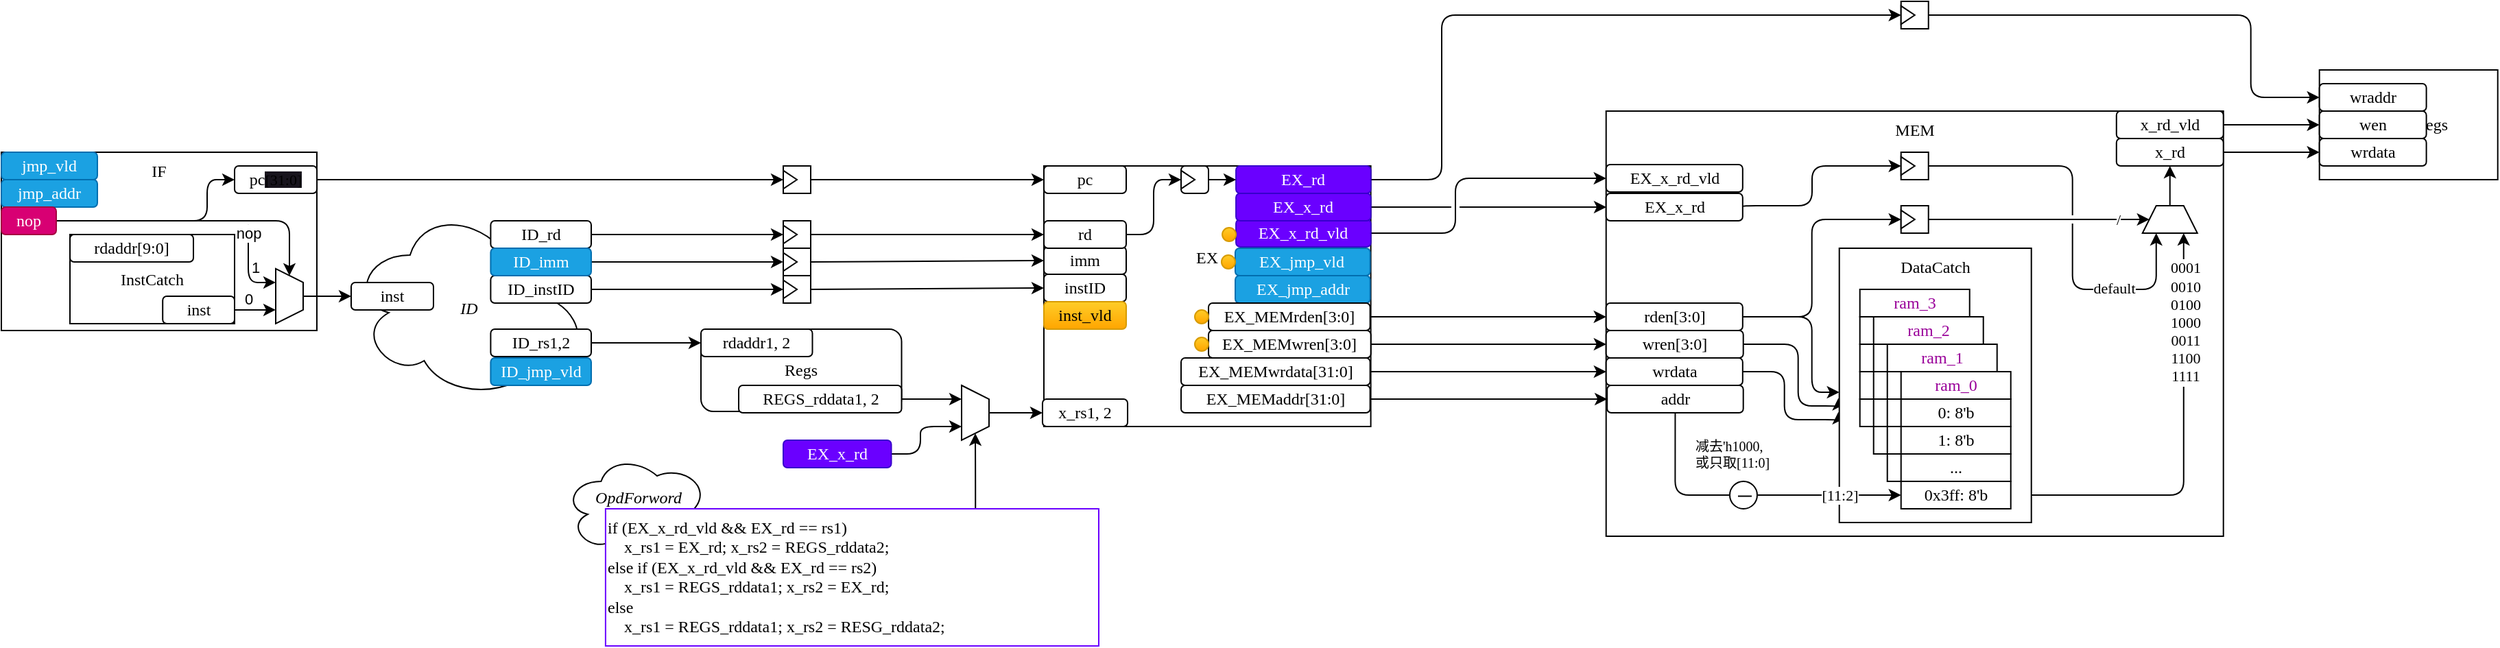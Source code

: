 <mxfile>
    <diagram id="YQ9wzQnn78EDyqOodPP7" name="第 1 页">
        <mxGraphModel dx="888" dy="778" grid="1" gridSize="10" guides="1" tooltips="1" connect="1" arrows="1" fold="1" page="1" pageScale="1" pageWidth="1920" pageHeight="1200" math="0" shadow="0">
            <root>
                <mxCell id="0"/>
                <mxCell id="1" parent="0"/>
                <mxCell id="375" value="&lt;span style=&quot;font-size: 12px;&quot;&gt;&lt;i&gt;ID&lt;/i&gt;&lt;br&gt;&lt;/span&gt;" style="ellipse;shape=cloud;whiteSpace=wrap;html=1;hachureGap=4;fontFamily=Fira Code;fontSize=20;verticalAlign=middle;" parent="1" vertex="1">
                    <mxGeometry x="335" y="230" width="171.7" height="140" as="geometry"/>
                </mxCell>
                <mxCell id="214" value="MEM" style="rounded=0;whiteSpace=wrap;html=1;strokeColor=default;fontFamily=Fira Code;fontSize=12;fontColor=default;fillColor=default;verticalAlign=top;" parent="1" vertex="1">
                    <mxGeometry x="1249.86" y="160" width="450" height="310" as="geometry"/>
                </mxCell>
                <mxCell id="39" value="EX&lt;br&gt;&lt;br&gt;&lt;br&gt;&lt;br&gt;&lt;br&gt;" style="rounded=0;whiteSpace=wrap;html=1;strokeColor=default;fontFamily=Fira Code;fontSize=12;fontColor=default;fillColor=default;" parent="1" vertex="1">
                    <mxGeometry x="840" y="200" width="238.3" height="190" as="geometry"/>
                </mxCell>
                <mxCell id="37" style="edgeStyle=orthogonalEdgeStyle;html=1;exitX=1;exitY=0.5;exitDx=0;exitDy=0;fontFamily=Fira Code;entryX=0;entryY=0.5;entryDx=0;entryDy=0;" parent="1" source="21" target="30" edge="1">
                    <mxGeometry relative="1" as="geometry">
                        <Array as="points"/>
                        <mxPoint x="700" y="320" as="targetPoint"/>
                    </mxGeometry>
                </mxCell>
                <mxCell id="60" style="edgeStyle=orthogonalEdgeStyle;html=1;exitX=1;exitY=0.5;exitDx=0;exitDy=0;fontFamily=Fira Code;entryX=0;entryY=0.5;entryDx=0;entryDy=0;" parent="1" source="100" target="48" edge="1">
                    <mxGeometry relative="1" as="geometry">
                        <mxPoint x="598.3" y="195" as="sourcePoint"/>
                        <Array as="points"/>
                        <mxPoint x="750" y="210" as="targetPoint"/>
                    </mxGeometry>
                </mxCell>
                <mxCell id="99" value="" style="group;fontFamily=Fira Code;" parent="1" vertex="1" connectable="0">
                    <mxGeometry x="650" y="200" width="20" height="20" as="geometry"/>
                </mxCell>
                <mxCell id="100" value="" style="rounded=0;whiteSpace=wrap;html=1;fontFamily=Fira Code;" parent="99" vertex="1">
                    <mxGeometry width="20" height="20" as="geometry"/>
                </mxCell>
                <mxCell id="101" value="" style="triangle;whiteSpace=wrap;html=1;fontFamily=Fira Code;" parent="99" vertex="1">
                    <mxGeometry y="3.333" width="10" height="13.333" as="geometry"/>
                </mxCell>
                <mxCell id="45" value="x_rs1, 2" style="rounded=1;whiteSpace=wrap;html=1;strokeColor=default;fontFamily=Fira Code;fontSize=12;fontColor=default;fillColor=default;glass=0;shadow=0;" parent="1" vertex="1">
                    <mxGeometry x="838.98" y="370" width="62.04" height="20" as="geometry"/>
                </mxCell>
                <mxCell id="46" value="EX_jmp_addr" style="rounded=1;whiteSpace=wrap;html=1;strokeColor=#006EAF;fontFamily=Fira Code;fontSize=12;fontColor=#ffffff;fillColor=#1ba1e2;glass=0;shadow=0;" parent="1" vertex="1">
                    <mxGeometry x="979.52" y="280" width="98.3" height="20" as="geometry"/>
                </mxCell>
                <mxCell id="291" style="edgeStyle=orthogonalEdgeStyle;html=1;exitX=1;exitY=0.5;exitDx=0;exitDy=0;entryX=0;entryY=0.5;entryDx=0;entryDy=0;fontFamily=Fira Code;" parent="1" source="47" target="290" edge="1">
                    <mxGeometry relative="1" as="geometry">
                        <Array as="points">
                            <mxPoint x="1140" y="249"/>
                            <mxPoint x="1140" y="209"/>
                        </Array>
                    </mxGeometry>
                </mxCell>
                <mxCell id="47" value="EX_x_rd_vld" style="rounded=1;whiteSpace=wrap;html=1;strokeColor=#3700CC;fontFamily=Fira Code;fontSize=12;fontColor=#ffffff;fillColor=#6a00ff;glass=0;shadow=0;" parent="1" vertex="1">
                    <mxGeometry x="980.04" y="239" width="98.3" height="20" as="geometry"/>
                </mxCell>
                <mxCell id="48" value="pc" style="rounded=1;whiteSpace=wrap;html=1;strokeColor=default;fontFamily=Fira Code;fontSize=12;fontColor=default;fillColor=default;glass=0;shadow=0;" parent="1" vertex="1">
                    <mxGeometry x="840" y="200" width="60" height="20" as="geometry"/>
                </mxCell>
                <mxCell id="49" value="instID" style="rounded=1;whiteSpace=wrap;html=1;strokeColor=default;fontFamily=Fira Code;fontSize=12;fontColor=default;fillColor=default;glass=0;shadow=0;" parent="1" vertex="1">
                    <mxGeometry x="840" y="279" width="60" height="20" as="geometry"/>
                </mxCell>
                <mxCell id="50" value="imm" style="rounded=1;whiteSpace=wrap;html=1;strokeColor=default;fontFamily=Fira Code;fontSize=12;fontColor=default;fillColor=default;glass=0;shadow=0;" parent="1" vertex="1">
                    <mxGeometry x="840" y="259" width="60" height="20" as="geometry"/>
                </mxCell>
                <mxCell id="52" value="EX_jmp_vld" style="rounded=1;whiteSpace=wrap;html=1;strokeColor=#006EAF;fontFamily=Fira Code;fontSize=12;fontColor=#ffffff;fillColor=#1ba1e2;glass=0;shadow=0;" parent="1" vertex="1">
                    <mxGeometry x="979.48" y="260" width="98.34" height="20" as="geometry"/>
                </mxCell>
                <mxCell id="169" style="edgeStyle=orthogonalEdgeStyle;jumpStyle=gap;html=1;entryX=0;entryY=0.5;entryDx=0;entryDy=0;fontFamily=Fira Code;exitX=1;exitY=0.5;exitDx=0;exitDy=0;" parent="1" source="381" target="184" edge="1">
                    <mxGeometry relative="1" as="geometry">
                        <mxPoint x="1220.3" y="120.2" as="targetPoint"/>
                        <Array as="points">
                            <mxPoint x="1130" y="210"/>
                            <mxPoint x="1130" y="90"/>
                        </Array>
                        <mxPoint x="1100" y="200" as="sourcePoint"/>
                    </mxGeometry>
                </mxCell>
                <mxCell id="236" style="edgeStyle=orthogonalEdgeStyle;html=1;exitX=1;exitY=0.5;exitDx=0;exitDy=0;entryX=0;entryY=0.5;entryDx=0;entryDy=0;fontSize=10;fontFamily=Fira Code;" parent="1" source="170" target="218" edge="1">
                    <mxGeometry relative="1" as="geometry">
                        <Array as="points"/>
                        <mxPoint x="1129.86" y="370" as="targetPoint"/>
                    </mxGeometry>
                </mxCell>
                <mxCell id="170" value="EX_MEMaddr[31:0]" style="rounded=1;whiteSpace=wrap;html=1;strokeColor=default;fontFamily=Fira Code;fontSize=12;fontColor=default;fillColor=default;glass=0;shadow=0;" parent="1" vertex="1">
                    <mxGeometry x="940" y="360" width="137.82" height="20" as="geometry"/>
                </mxCell>
                <mxCell id="185" style="edgeStyle=orthogonalEdgeStyle;jumpStyle=gap;html=1;exitX=1;exitY=0.5;exitDx=0;exitDy=0;fontFamily=Fira Code;entryX=0;entryY=0.5;entryDx=0;entryDy=0;" parent="1" source="181" target="200" edge="1">
                    <mxGeometry relative="1" as="geometry">
                        <mxPoint x="1240" y="230" as="targetPoint"/>
                        <Array as="points">
                            <mxPoint x="1250" y="230"/>
                            <mxPoint x="1250" y="230"/>
                        </Array>
                    </mxGeometry>
                </mxCell>
                <mxCell id="181" value="EX_x_rd" style="rounded=1;whiteSpace=wrap;html=1;strokeColor=#3700CC;fontFamily=Fira Code;fontSize=12;fontColor=#ffffff;fillColor=#6a00ff;glass=0;shadow=0;" parent="1" vertex="1">
                    <mxGeometry x="980.04" y="220" width="98.3" height="20" as="geometry"/>
                </mxCell>
                <mxCell id="182" value="" style="group;fontFamily=Fira Code;" parent="1" vertex="1" connectable="0">
                    <mxGeometry x="1464.86" y="80" width="20" height="20" as="geometry"/>
                </mxCell>
                <mxCell id="183" value="" style="rounded=0;whiteSpace=wrap;html=1;fontFamily=Fira Code;" parent="182" vertex="1">
                    <mxGeometry width="20" height="20" as="geometry"/>
                </mxCell>
                <mxCell id="184" value="" style="triangle;whiteSpace=wrap;html=1;fontFamily=Fira Code;" parent="182" vertex="1">
                    <mxGeometry y="3.333" width="10" height="13.333" as="geometry"/>
                </mxCell>
                <mxCell id="313" style="edgeStyle=orthogonalEdgeStyle;jumpStyle=gap;html=1;exitX=1;exitY=0.5;exitDx=0;exitDy=0;entryX=0;entryY=0.5;entryDx=0;entryDy=0;fontFamily=Fira Code;" parent="1" source="200" target="312" edge="1">
                    <mxGeometry relative="1" as="geometry">
                        <Array as="points">
                            <mxPoint x="1400" y="229"/>
                            <mxPoint x="1400" y="200"/>
                        </Array>
                    </mxGeometry>
                </mxCell>
                <mxCell id="200" value="EX_x_rd" style="rounded=1;whiteSpace=wrap;html=1;strokeColor=default;fontFamily=Fira Code;fontSize=12;fontColor=default;fillColor=default;glass=0;shadow=0;" parent="1" vertex="1">
                    <mxGeometry x="1249.86" y="220" width="99.56" height="20" as="geometry"/>
                </mxCell>
                <mxCell id="203" style="edgeStyle=orthogonalEdgeStyle;html=1;exitX=1;exitY=0.5;exitDx=0;exitDy=0;entryX=0;entryY=0.5;entryDx=0;entryDy=0;fontFamily=Fira Code;" parent="1" source="201" target="202" edge="1">
                    <mxGeometry relative="1" as="geometry">
                        <Array as="points">
                            <mxPoint x="1249.86" y="350"/>
                        </Array>
                    </mxGeometry>
                </mxCell>
                <mxCell id="201" value="EX_MEMwrdata[31:0]" style="rounded=1;whiteSpace=wrap;html=1;strokeColor=default;fontFamily=Fira Code;fontSize=12;fontColor=default;fillColor=default;glass=0;shadow=0;" parent="1" vertex="1">
                    <mxGeometry x="940" y="340" width="137.82" height="20" as="geometry"/>
                </mxCell>
                <mxCell id="364" style="edgeStyle=orthogonalEdgeStyle;html=1;exitX=1;exitY=0.5;exitDx=0;exitDy=0;entryX=-0.005;entryY=0.597;entryDx=0;entryDy=0;entryPerimeter=0;" parent="1" source="202" target="337" edge="1">
                    <mxGeometry relative="1" as="geometry">
                        <Array as="points">
                            <mxPoint x="1379.86" y="350"/>
                            <mxPoint x="1379.86" y="385"/>
                        </Array>
                    </mxGeometry>
                </mxCell>
                <mxCell id="202" value="wrdata" style="rounded=1;whiteSpace=wrap;html=1;strokeColor=default;fontFamily=Fira Code;fontSize=12;fontColor=default;fillColor=default;glass=0;shadow=0;" parent="1" vertex="1">
                    <mxGeometry x="1249.86" y="340" width="99.56" height="20" as="geometry"/>
                </mxCell>
                <mxCell id="218" value="addr" style="rounded=1;whiteSpace=wrap;html=1;strokeColor=default;fontFamily=Fira Code;fontSize=12;fontColor=default;fillColor=default;glass=0;shadow=0;" parent="1" vertex="1">
                    <mxGeometry x="1250.6" y="360" width="99.26" height="20" as="geometry"/>
                </mxCell>
                <mxCell id="237" value="减去'h1000,&lt;br&gt;或只取[11:0]&lt;br&gt;" style="text;strokeColor=none;fillColor=none;align=left;verticalAlign=middle;spacingLeft=4;spacingRight=4;overflow=hidden;points=[[0,0.5],[1,0.5]];portConstraint=eastwest;rotatable=0;whiteSpace=wrap;html=1;sketch=0;fontSize=10;fontFamily=Fira Code;" parent="1" vertex="1">
                    <mxGeometry x="1309" y="395" width="84" height="30" as="geometry"/>
                </mxCell>
                <mxCell id="363" style="edgeStyle=orthogonalEdgeStyle;html=1;exitX=1;exitY=0.5;exitDx=0;exitDy=0;entryX=-0.005;entryY=0.546;entryDx=0;entryDy=0;entryPerimeter=0;" parent="1" source="288" target="337" edge="1">
                    <mxGeometry relative="1" as="geometry">
                        <Array as="points">
                            <mxPoint x="1389.86" y="330"/>
                            <mxPoint x="1389.86" y="375"/>
                            <mxPoint x="1418.86" y="375"/>
                        </Array>
                    </mxGeometry>
                </mxCell>
                <mxCell id="288" value="wren[3:0]" style="rounded=1;whiteSpace=wrap;html=1;strokeColor=default;fontFamily=Fira Code;fontSize=12;fontColor=default;fillColor=default;glass=0;shadow=0;" parent="1" vertex="1">
                    <mxGeometry x="1249.86" y="320" width="100" height="20" as="geometry"/>
                </mxCell>
                <mxCell id="319" style="edgeStyle=orthogonalEdgeStyle;jumpStyle=gap;html=1;exitX=1;exitY=0.5;exitDx=0;exitDy=0;entryX=0;entryY=0.5;entryDx=0;entryDy=0;fontFamily=Fira Code;" parent="1" source="289" target="305" edge="1">
                    <mxGeometry relative="1" as="geometry">
                        <Array as="points">
                            <mxPoint x="1399.86" y="310"/>
                            <mxPoint x="1399.86" y="239"/>
                        </Array>
                    </mxGeometry>
                </mxCell>
                <mxCell id="361" style="edgeStyle=orthogonalEdgeStyle;html=1;exitX=1;exitY=0.5;exitDx=0;exitDy=0;" parent="1" source="289" target="337" edge="1">
                    <mxGeometry relative="1" as="geometry">
                        <Array as="points">
                            <mxPoint x="1399.86" y="310"/>
                            <mxPoint x="1399.86" y="365"/>
                        </Array>
                    </mxGeometry>
                </mxCell>
                <mxCell id="289" value="rden[3:0]" style="rounded=1;whiteSpace=wrap;html=1;strokeColor=default;fontFamily=Fira Code;fontSize=12;fontColor=default;fillColor=default;glass=0;shadow=0;" parent="1" vertex="1">
                    <mxGeometry x="1249.86" y="300" width="99.56" height="20" as="geometry"/>
                </mxCell>
                <mxCell id="290" value="EX_x_rd_vld" style="rounded=1;whiteSpace=wrap;html=1;strokeColor=default;fontFamily=Fira Code;fontSize=12;fontColor=default;fillColor=default;glass=0;shadow=0;" parent="1" vertex="1">
                    <mxGeometry x="1249.86" y="199" width="99.56" height="20" as="geometry"/>
                </mxCell>
                <mxCell id="298" style="edgeStyle=orthogonalEdgeStyle;html=1;exitX=1;exitY=0.5;exitDx=0;exitDy=0;entryX=0;entryY=0.5;entryDx=0;entryDy=0;fontFamily=Fira Code;" parent="1" source="292" target="288" edge="1">
                    <mxGeometry relative="1" as="geometry">
                        <Array as="points">
                            <mxPoint x="1249.86" y="330"/>
                        </Array>
                    </mxGeometry>
                </mxCell>
                <mxCell id="292" value="EX_MEMwren[3:0]" style="rounded=1;whiteSpace=wrap;html=1;strokeColor=default;fontFamily=Fira Code;fontSize=12;fontColor=default;fillColor=default;glass=0;shadow=0;" parent="1" vertex="1">
                    <mxGeometry x="960" y="320" width="118.34" height="20" as="geometry"/>
                </mxCell>
                <mxCell id="297" style="edgeStyle=orthogonalEdgeStyle;html=1;exitX=1;exitY=0.5;exitDx=0;exitDy=0;fontFamily=Fira Code;entryX=0;entryY=0.5;entryDx=0;entryDy=0;" parent="1" source="293" target="289" edge="1">
                    <mxGeometry relative="1" as="geometry">
                        <Array as="points">
                            <mxPoint x="1219.86" y="310"/>
                            <mxPoint x="1219.86" y="310"/>
                        </Array>
                        <mxPoint x="1199.86" y="310" as="targetPoint"/>
                    </mxGeometry>
                </mxCell>
                <mxCell id="293" value="EX_MEMrden[3:0]" style="rounded=1;whiteSpace=wrap;html=1;strokeColor=default;fontFamily=Fira Code;fontSize=12;fontColor=default;fillColor=default;glass=0;shadow=0;" parent="1" vertex="1">
                    <mxGeometry x="960" y="300" width="117.82" height="20" as="geometry"/>
                </mxCell>
                <mxCell id="335" style="edgeStyle=orthogonalEdgeStyle;html=1;exitX=1;exitY=0.5;exitDx=0;exitDy=0;entryX=0;entryY=0.5;entryDx=0;entryDy=0;fontFamily=Fira Code;" parent="1" source="299" target="331" edge="1">
                    <mxGeometry relative="1" as="geometry"/>
                </mxCell>
                <mxCell id="299" value="x_rd_vld" style="rounded=1;whiteSpace=wrap;html=1;strokeColor=default;fontFamily=Fira Code;fontSize=12;fontColor=default;fillColor=default;glass=0;shadow=0;" parent="1" vertex="1">
                    <mxGeometry x="1621.9" y="160" width="77.96" height="20" as="geometry"/>
                </mxCell>
                <mxCell id="336" style="edgeStyle=orthogonalEdgeStyle;html=1;exitX=1;exitY=0.5;exitDx=0;exitDy=0;entryX=0;entryY=0.5;entryDx=0;entryDy=0;fontFamily=Fira Code;" parent="1" source="300" target="333" edge="1">
                    <mxGeometry relative="1" as="geometry"/>
                </mxCell>
                <mxCell id="300" value="x_rd" style="rounded=1;whiteSpace=wrap;html=1;strokeColor=default;fontFamily=Fira Code;fontSize=12;fontColor=default;fillColor=default;glass=0;shadow=0;" parent="1" vertex="1">
                    <mxGeometry x="1621.9" y="180" width="77.96" height="20" as="geometry"/>
                </mxCell>
                <mxCell id="322" style="edgeStyle=orthogonalEdgeStyle;jumpStyle=gap;html=1;exitX=0.5;exitY=0;exitDx=0;exitDy=0;entryX=0.5;entryY=1;entryDx=0;entryDy=0;fontFamily=Fira Code;" parent="1" source="301" target="300" edge="1">
                    <mxGeometry relative="1" as="geometry"/>
                </mxCell>
                <mxCell id="301" value="" style="shape=trapezoid;perimeter=trapezoidPerimeter;whiteSpace=wrap;html=1;fixedSize=1;direction=east;size=10;fontFamily=Fira Code;" parent="1" vertex="1">
                    <mxGeometry x="1640.88" y="229" width="40" height="20" as="geometry"/>
                </mxCell>
                <mxCell id="303" value="" style="group;fontFamily=Fira Code;" parent="1" vertex="1" connectable="0">
                    <mxGeometry x="1464.86" y="229" width="20" height="20" as="geometry"/>
                </mxCell>
                <mxCell id="304" value="" style="rounded=0;whiteSpace=wrap;html=1;fontFamily=Fira Code;" parent="303" vertex="1">
                    <mxGeometry width="20" height="20" as="geometry"/>
                </mxCell>
                <mxCell id="305" value="" style="triangle;whiteSpace=wrap;html=1;fontFamily=Fira Code;" parent="303" vertex="1">
                    <mxGeometry y="3.333" width="10" height="13.333" as="geometry"/>
                </mxCell>
                <mxCell id="310" value="" style="group;fontFamily=Fira Code;" parent="1" vertex="1" connectable="0">
                    <mxGeometry x="1464.86" y="190" width="20" height="20" as="geometry"/>
                </mxCell>
                <mxCell id="311" value="" style="rounded=0;whiteSpace=wrap;html=1;fontFamily=Fira Code;" parent="310" vertex="1">
                    <mxGeometry width="20" height="20" as="geometry"/>
                </mxCell>
                <mxCell id="312" value="" style="triangle;whiteSpace=wrap;html=1;fontFamily=Fira Code;" parent="310" vertex="1">
                    <mxGeometry y="3.333" width="10" height="13.333" as="geometry"/>
                </mxCell>
                <mxCell id="330" value="&amp;nbsp; &amp;nbsp; &amp;nbsp; &amp;nbsp; &amp;nbsp; &amp;nbsp;Regs" style="rounded=0;whiteSpace=wrap;html=1;strokeColor=default;fontFamily=Fira Code;fontSize=12;fontColor=default;fillColor=default;" parent="1" vertex="1">
                    <mxGeometry x="1769.86" y="130" width="130" height="80" as="geometry"/>
                </mxCell>
                <mxCell id="331" value="wen" style="rounded=1;whiteSpace=wrap;html=1;strokeColor=default;fontFamily=Fira Code;fontSize=12;fontColor=default;fillColor=default;glass=0;shadow=0;" parent="1" vertex="1">
                    <mxGeometry x="1769.86" y="160" width="77.96" height="20" as="geometry"/>
                </mxCell>
                <mxCell id="332" value="wraddr" style="rounded=1;whiteSpace=wrap;html=1;strokeColor=default;fontFamily=Fira Code;fontSize=12;fontColor=default;fillColor=default;glass=0;shadow=0;" parent="1" vertex="1">
                    <mxGeometry x="1769.86" y="140" width="77.96" height="20" as="geometry"/>
                </mxCell>
                <mxCell id="333" value="wrdata" style="rounded=1;whiteSpace=wrap;html=1;strokeColor=default;fontFamily=Fira Code;fontSize=12;fontColor=default;fillColor=default;glass=0;shadow=0;" parent="1" vertex="1">
                    <mxGeometry x="1769.86" y="180" width="77.96" height="20" as="geometry"/>
                </mxCell>
                <mxCell id="334" style="edgeStyle=orthogonalEdgeStyle;html=1;exitX=1;exitY=0.5;exitDx=0;exitDy=0;entryX=0;entryY=0.5;entryDx=0;entryDy=0;fontFamily=Fira Code;" parent="1" source="183" target="332" edge="1">
                    <mxGeometry relative="1" as="geometry">
                        <mxPoint x="1739.86" y="90.333" as="targetPoint"/>
                        <Array as="points">
                            <mxPoint x="1719.86" y="90"/>
                            <mxPoint x="1719.86" y="150"/>
                        </Array>
                    </mxGeometry>
                </mxCell>
                <mxCell id="351" style="edgeStyle=orthogonalEdgeStyle;jumpStyle=gap;html=1;exitX=1;exitY=0.5;exitDx=0;exitDy=0;entryX=0.75;entryY=1;entryDx=0;entryDy=0;fontFamily=Fira Code;" parent="1" source="285" target="301" edge="1">
                    <mxGeometry relative="1" as="geometry"/>
                </mxCell>
                <mxCell id="357" value="0001&lt;br&gt;0010&lt;br&gt;0100&lt;br&gt;1000&lt;br&gt;0011&lt;br&gt;1100&lt;br&gt;1111" style="edgeLabel;html=1;align=center;verticalAlign=middle;resizable=0;points=[];fontFamily=Fira Code;" parent="351" vertex="1" connectable="0">
                    <mxGeometry x="0.594" y="-1" relative="1" as="geometry">
                        <mxPoint as="offset"/>
                    </mxGeometry>
                </mxCell>
                <mxCell id="352" style="edgeStyle=orthogonalEdgeStyle;jumpStyle=gap;html=1;exitX=1;exitY=0.5;exitDx=0;exitDy=0;entryX=0;entryY=0.5;entryDx=0;entryDy=0;fontFamily=Fira Code;" parent="1" source="304" target="301" edge="1">
                    <mxGeometry relative="1" as="geometry"/>
                </mxCell>
                <mxCell id="359" value="/" style="edgeLabel;html=1;align=center;verticalAlign=middle;resizable=0;points=[];fontFamily=Fira Code;" parent="352" vertex="1" connectable="0">
                    <mxGeometry x="0.807" relative="1" as="geometry">
                        <mxPoint x="-8" as="offset"/>
                    </mxGeometry>
                </mxCell>
                <mxCell id="353" style="edgeStyle=orthogonalEdgeStyle;jumpStyle=gap;html=1;exitX=1;exitY=0.5;exitDx=0;exitDy=0;entryX=0.25;entryY=1;entryDx=0;entryDy=0;fontFamily=Fira Code;" parent="1" source="311" target="301" edge="1">
                    <mxGeometry relative="1" as="geometry">
                        <Array as="points">
                            <mxPoint x="1589.86" y="200"/>
                            <mxPoint x="1589.86" y="290"/>
                            <mxPoint x="1650.86" y="290"/>
                        </Array>
                    </mxGeometry>
                </mxCell>
                <mxCell id="356" value="default" style="edgeLabel;html=1;align=center;verticalAlign=middle;resizable=0;points=[];fontFamily=Fira Code;" parent="353" vertex="1" connectable="0">
                    <mxGeometry x="0.601" relative="1" as="geometry">
                        <mxPoint x="-13" y="-1" as="offset"/>
                    </mxGeometry>
                </mxCell>
                <mxCell id="372" style="edgeStyle=orthogonalEdgeStyle;html=1;exitX=1;exitY=0.5;exitDx=0;exitDy=0;entryX=0;entryY=0.5;entryDx=0;entryDy=0;" parent="1" source="108" target="101" edge="1">
                    <mxGeometry relative="1" as="geometry">
                        <mxPoint x="339.86" y="209.942" as="targetPoint"/>
                    </mxGeometry>
                </mxCell>
                <mxCell id="405" style="edgeStyle=orthogonalEdgeStyle;html=1;exitX=1;exitY=0.5;exitDx=0;exitDy=0;entryX=0.25;entryY=1;entryDx=0;entryDy=0;" parent="1" source="33" target="404" edge="1">
                    <mxGeometry relative="1" as="geometry">
                        <mxPoint x="760" y="370" as="targetPoint"/>
                    </mxGeometry>
                </mxCell>
                <mxCell id="381" value="EX_rd" style="rounded=1;whiteSpace=wrap;html=1;strokeColor=#3700CC;fontFamily=Fira Code;fontSize=12;fontColor=#ffffff;fillColor=#6a00ff;glass=0;shadow=0;" parent="1" vertex="1">
                    <mxGeometry x="980.04" y="200" width="98.3" height="20" as="geometry"/>
                </mxCell>
                <mxCell id="387" value="" style="group" parent="1" vertex="1" connectable="0">
                    <mxGeometry x="940" y="200" width="20" height="20" as="geometry"/>
                </mxCell>
                <mxCell id="383" value="" style="rounded=1;whiteSpace=wrap;html=1;fontFamily=Fira Code;" parent="387" vertex="1">
                    <mxGeometry width="20" height="20" as="geometry"/>
                </mxCell>
                <mxCell id="384" value="" style="triangle;whiteSpace=wrap;html=1;fontFamily=Fira Code;" parent="387" vertex="1">
                    <mxGeometry y="3.333" width="10" height="13.333" as="geometry"/>
                </mxCell>
                <mxCell id="388" style="edgeStyle=orthogonalEdgeStyle;html=1;exitX=1;exitY=0.5;exitDx=0;exitDy=0;entryX=0;entryY=0.5;entryDx=0;entryDy=0;" parent="1" source="383" target="381" edge="1">
                    <mxGeometry relative="1" as="geometry"/>
                </mxCell>
                <mxCell id="391" style="edgeStyle=orthogonalEdgeStyle;html=1;exitX=1;exitY=0.5;exitDx=0;exitDy=0;entryX=0;entryY=0.5;entryDx=0;entryDy=0;" parent="1" source="389" target="384" edge="1">
                    <mxGeometry relative="1" as="geometry"/>
                </mxCell>
                <mxCell id="389" value="rd" style="rounded=1;whiteSpace=wrap;html=1;strokeColor=default;fontFamily=Fira Code;fontSize=12;fontColor=default;fillColor=default;glass=0;shadow=0;" parent="1" vertex="1">
                    <mxGeometry x="840" y="240" width="60" height="20" as="geometry"/>
                </mxCell>
                <mxCell id="406" style="edgeStyle=orthogonalEdgeStyle;html=1;exitX=0.5;exitY=0;exitDx=0;exitDy=0;entryX=0;entryY=0.5;entryDx=0;entryDy=0;" parent="1" source="404" target="45" edge="1">
                    <mxGeometry relative="1" as="geometry"/>
                </mxCell>
                <mxCell id="404" value="" style="shape=trapezoid;perimeter=trapezoidPerimeter;whiteSpace=wrap;html=1;fixedSize=1;direction=south;size=10;fontFamily=Fira Code;" parent="1" vertex="1">
                    <mxGeometry x="780" y="360" width="20" height="40" as="geometry"/>
                </mxCell>
                <mxCell id="415" style="edgeStyle=orthogonalEdgeStyle;html=1;exitX=1;exitY=0.5;exitDx=0;exitDy=0;entryX=0.75;entryY=1;entryDx=0;entryDy=0;" parent="1" source="414" target="404" edge="1">
                    <mxGeometry relative="1" as="geometry">
                        <mxPoint x="760" y="390" as="targetPoint"/>
                        <Array as="points">
                            <mxPoint x="750" y="410"/>
                            <mxPoint x="750" y="390"/>
                        </Array>
                    </mxGeometry>
                </mxCell>
                <mxCell id="419" style="edgeStyle=orthogonalEdgeStyle;html=1;exitX=0.75;exitY=0;exitDx=0;exitDy=0;entryX=1;entryY=0.5;entryDx=0;entryDy=0;fontFamily=Fira Code;" parent="1" source="416" target="404" edge="1">
                    <mxGeometry relative="1" as="geometry"/>
                </mxCell>
                <mxCell id="414" value="EX_x_rd" style="rounded=1;whiteSpace=wrap;html=1;strokeColor=#3700CC;fontFamily=Fira Code;fontSize=12;fontColor=#ffffff;fillColor=#6a00ff;glass=0;shadow=0;" parent="1" vertex="1">
                    <mxGeometry x="650" y="400" width="78.75" height="20" as="geometry"/>
                </mxCell>
                <mxCell id="20" value="inst" style="rounded=1;whiteSpace=wrap;html=1;strokeColor=default;fontFamily=Fira Code;fontSize=12;fontColor=default;fillColor=default;glass=0;shadow=0;" parent="1" vertex="1">
                    <mxGeometry x="335.0" y="285" width="60" height="20" as="geometry"/>
                </mxCell>
                <mxCell id="428" value="" style="ellipse;whiteSpace=wrap;html=1;aspect=fixed;sketch=0;strokeColor=#d79b00;fontSize=10;fontFamily=Fira Code;fillColor=#ffcd28;gradientColor=#ffa500;" parent="1" vertex="1">
                    <mxGeometry x="950" y="325" width="10" height="10" as="geometry"/>
                </mxCell>
                <mxCell id="431" value="" style="ellipse;whiteSpace=wrap;html=1;aspect=fixed;sketch=0;strokeColor=#d79b00;fontSize=10;fontFamily=Fira Code;fillColor=#ffcd28;gradientColor=#ffa500;" parent="1" vertex="1">
                    <mxGeometry x="950" y="305" width="10" height="10" as="geometry"/>
                </mxCell>
                <mxCell id="432" value="" style="ellipse;whiteSpace=wrap;html=1;aspect=fixed;sketch=0;strokeColor=#d79b00;fontSize=10;fontFamily=Fira Code;fillColor=#ffcd28;gradientColor=#ffa500;" parent="1" vertex="1">
                    <mxGeometry x="970.04" y="245" width="10" height="10" as="geometry"/>
                </mxCell>
                <mxCell id="434" value="" style="ellipse;whiteSpace=wrap;html=1;aspect=fixed;sketch=0;strokeColor=#d79b00;fontSize=10;fontFamily=Fira Code;fillColor=#ffcd28;gradientColor=#ffa500;" parent="1" vertex="1">
                    <mxGeometry x="969.48" y="264.98" width="10" height="10" as="geometry"/>
                </mxCell>
                <mxCell id="435" value="inst_vld" style="rounded=1;whiteSpace=wrap;html=1;strokeColor=#d79b00;fontFamily=Fira Code;fontSize=12;fillColor=#ffcd28;glass=0;shadow=0;gradientColor=#ffa500;" parent="1" vertex="1">
                    <mxGeometry x="840" y="299" width="60" height="20" as="geometry"/>
                </mxCell>
                <mxCell id="436" value="Regs" style="rounded=1;whiteSpace=wrap;html=1;strokeColor=default;fontFamily=Fira Code;fontSize=12;fontColor=default;fillColor=default;glass=0;shadow=0;verticalAlign=middle;" parent="1" vertex="1">
                    <mxGeometry x="590" y="319" width="146.25" height="60" as="geometry"/>
                </mxCell>
                <mxCell id="376" value="ID_jmp_vld" style="rounded=1;whiteSpace=wrap;html=1;strokeColor=#006EAF;fontFamily=Fira Code;fontSize=12;fontColor=#ffffff;fillColor=#1ba1e2;glass=0;shadow=0;" parent="1" vertex="1">
                    <mxGeometry x="436.7" y="340" width="73.3" height="20" as="geometry"/>
                </mxCell>
                <mxCell id="30" value="rdaddr1, 2" style="rounded=1;whiteSpace=wrap;html=1;strokeColor=default;fontFamily=Fira Code;fontSize=12;fontColor=default;fillColor=default;glass=0;shadow=0;" parent="1" vertex="1">
                    <mxGeometry x="590" y="319" width="81.25" height="20" as="geometry"/>
                </mxCell>
                <mxCell id="33" value="REGS_rddata1, 2" style="rounded=1;whiteSpace=wrap;html=1;strokeColor=default;fontFamily=Fira Code;fontSize=12;fontColor=default;fillColor=default;glass=0;shadow=0;" parent="1" vertex="1">
                    <mxGeometry x="617.5" y="360" width="118.75" height="20" as="geometry"/>
                </mxCell>
                <mxCell id="21" value="ID_rs1,2" style="rounded=1;whiteSpace=wrap;html=1;strokeColor=default;fontFamily=Fira Code;fontSize=12;fontColor=default;fillColor=default;glass=0;shadow=0;" parent="1" vertex="1">
                    <mxGeometry x="436.7" y="319" width="73.3" height="20" as="geometry"/>
                </mxCell>
                <mxCell id="447" style="edgeStyle=none;html=1;exitX=1;exitY=0.5;exitDx=0;exitDy=0;entryX=0;entryY=0.5;entryDx=0;entryDy=0;" parent="1" source="22" target="440" edge="1">
                    <mxGeometry relative="1" as="geometry"/>
                </mxCell>
                <mxCell id="22" value="ID_rd" style="rounded=1;whiteSpace=wrap;html=1;strokeColor=default;fontFamily=Fira Code;fontSize=12;fontColor=default;fillColor=default;glass=0;shadow=0;" parent="1" vertex="1">
                    <mxGeometry x="436.7" y="240" width="73.3" height="20" as="geometry"/>
                </mxCell>
                <mxCell id="449" style="edgeStyle=none;html=1;exitX=1;exitY=0.5;exitDx=0;exitDy=0;entryX=0;entryY=0.5;entryDx=0;entryDy=0;" parent="1" source="24" target="446" edge="1">
                    <mxGeometry relative="1" as="geometry"/>
                </mxCell>
                <mxCell id="24" value="ID_instID" style="rounded=1;whiteSpace=wrap;html=1;strokeColor=default;fontFamily=Fira Code;fontSize=12;fontColor=default;fillColor=default;glass=0;shadow=0;" parent="1" vertex="1">
                    <mxGeometry x="436.7" y="280" width="73.3" height="20" as="geometry"/>
                </mxCell>
                <mxCell id="448" style="edgeStyle=none;html=1;exitX=1;exitY=0.5;exitDx=0;exitDy=0;entryX=0;entryY=0.5;entryDx=0;entryDy=0;" parent="1" source="25" target="443" edge="1">
                    <mxGeometry relative="1" as="geometry"/>
                </mxCell>
                <mxCell id="25" value="ID_imm" style="rounded=1;whiteSpace=wrap;html=1;strokeColor=#006EAF;fontFamily=Fira Code;fontSize=12;fontColor=#ffffff;fillColor=#1ba1e2;glass=0;shadow=0;" parent="1" vertex="1">
                    <mxGeometry x="436.7" y="260" width="73.3" height="20" as="geometry"/>
                </mxCell>
                <mxCell id="438" value="" style="group;fontFamily=Fira Code;" parent="1" vertex="1" connectable="0">
                    <mxGeometry x="650" y="240" width="20" height="20" as="geometry"/>
                </mxCell>
                <mxCell id="439" value="" style="rounded=0;whiteSpace=wrap;html=1;fontFamily=Fira Code;" parent="438" vertex="1">
                    <mxGeometry width="20" height="20" as="geometry"/>
                </mxCell>
                <mxCell id="440" value="" style="triangle;whiteSpace=wrap;html=1;fontFamily=Fira Code;" parent="438" vertex="1">
                    <mxGeometry y="3.333" width="10" height="13.333" as="geometry"/>
                </mxCell>
                <mxCell id="441" value="" style="group;fontFamily=Fira Code;" parent="1" vertex="1" connectable="0">
                    <mxGeometry x="650" y="259.98" width="20" height="20" as="geometry"/>
                </mxCell>
                <mxCell id="442" value="" style="rounded=0;whiteSpace=wrap;html=1;fontFamily=Fira Code;" parent="441" vertex="1">
                    <mxGeometry width="20" height="20" as="geometry"/>
                </mxCell>
                <mxCell id="443" value="" style="triangle;whiteSpace=wrap;html=1;fontFamily=Fira Code;" parent="441" vertex="1">
                    <mxGeometry y="3.333" width="10" height="13.333" as="geometry"/>
                </mxCell>
                <mxCell id="444" value="" style="group;fontFamily=Fira Code;" parent="1" vertex="1" connectable="0">
                    <mxGeometry x="650" y="280" width="20" height="20" as="geometry"/>
                </mxCell>
                <mxCell id="445" value="" style="rounded=0;whiteSpace=wrap;html=1;fontFamily=Fira Code;" parent="444" vertex="1">
                    <mxGeometry width="20" height="20" as="geometry"/>
                </mxCell>
                <mxCell id="446" value="" style="triangle;whiteSpace=wrap;html=1;fontFamily=Fira Code;" parent="444" vertex="1">
                    <mxGeometry y="3.333" width="10" height="13.333" as="geometry"/>
                </mxCell>
                <mxCell id="450" style="edgeStyle=none;html=1;exitX=1;exitY=0.5;exitDx=0;exitDy=0;entryX=0;entryY=0.5;entryDx=0;entryDy=0;" parent="1" source="439" target="389" edge="1">
                    <mxGeometry relative="1" as="geometry"/>
                </mxCell>
                <mxCell id="451" style="edgeStyle=none;html=1;exitX=1;exitY=0.5;exitDx=0;exitDy=0;entryX=0;entryY=0.5;entryDx=0;entryDy=0;" parent="1" source="442" target="50" edge="1">
                    <mxGeometry relative="1" as="geometry"/>
                </mxCell>
                <mxCell id="452" style="edgeStyle=none;html=1;exitX=1;exitY=0.5;exitDx=0;exitDy=0;entryX=0;entryY=0.5;entryDx=0;entryDy=0;" parent="1" source="445" target="49" edge="1">
                    <mxGeometry relative="1" as="geometry"/>
                </mxCell>
                <mxCell id="337" value="DataCatch" style="rounded=0;whiteSpace=wrap;html=1;strokeColor=default;fontFamily=Fira Code;fontSize=12;fontColor=default;fillColor=default;verticalAlign=top;" parent="1" vertex="1">
                    <mxGeometry x="1419.86" y="260" width="140" height="200" as="geometry"/>
                </mxCell>
                <mxCell id="243" value="" style="group;labelBackgroundColor=default;fillColor=default;fontFamily=Fira Code;" parent="1" vertex="1" connectable="0">
                    <mxGeometry x="1434.86" y="290" width="110" height="160" as="geometry"/>
                </mxCell>
                <mxCell id="231" value="0: 8'b" style="rounded=0;whiteSpace=wrap;html=1;strokeColor=default;fontFamily=Fira Code;fontSize=12;fontColor=default;fillColor=default;glass=0;shadow=0;container=0;labelBackgroundColor=default;" parent="243" vertex="1">
                    <mxGeometry y="20" width="80" height="20" as="geometry"/>
                </mxCell>
                <mxCell id="232" value="1: 8'b" style="rounded=0;whiteSpace=wrap;html=1;strokeColor=default;fontFamily=Fira Code;fontSize=12;fontColor=default;fillColor=default;glass=0;shadow=0;container=0;labelBackgroundColor=default;" parent="243" vertex="1">
                    <mxGeometry y="40" width="80" height="20" as="geometry"/>
                </mxCell>
                <mxCell id="238" value="..." style="rounded=0;whiteSpace=wrap;html=1;strokeColor=default;fontFamily=Fira Code;fontSize=12;fontColor=default;fillColor=default;glass=0;shadow=0;container=0;labelBackgroundColor=default;" parent="243" vertex="1">
                    <mxGeometry y="60" width="80" height="20" as="geometry"/>
                </mxCell>
                <mxCell id="239" value="0xfff: 8'b" style="rounded=0;whiteSpace=wrap;html=1;strokeColor=default;fontFamily=Fira Code;fontSize=12;fontColor=default;fillColor=default;glass=0;shadow=0;container=0;labelBackgroundColor=default;" parent="243" vertex="1">
                    <mxGeometry y="80" width="80" height="20" as="geometry"/>
                </mxCell>
                <mxCell id="242" value="ram_3" style="rounded=0;whiteSpace=wrap;html=1;fontFamily=Fira Code;fontSize=12;fillColor=default;glass=0;shadow=0;container=0;labelBackgroundColor=default;fontColor=#990099;" parent="243" vertex="1">
                    <mxGeometry width="80" height="20" as="geometry"/>
                </mxCell>
                <mxCell id="269" value="" style="group;labelBackgroundColor=default;fillColor=default;fontFamily=Fira Code;" parent="243" vertex="1" connectable="0">
                    <mxGeometry x="10" y="20" width="100" height="140" as="geometry"/>
                </mxCell>
                <mxCell id="270" value="0: 8'b" style="rounded=0;whiteSpace=wrap;html=1;strokeColor=default;fontFamily=Fira Code;fontSize=12;fontColor=default;fillColor=default;glass=0;shadow=0;container=0;labelBackgroundColor=default;" parent="269" vertex="1">
                    <mxGeometry y="20" width="80" height="20" as="geometry"/>
                </mxCell>
                <mxCell id="271" value="1: 8'b" style="rounded=0;whiteSpace=wrap;html=1;strokeColor=default;fontFamily=Fira Code;fontSize=12;fontColor=default;fillColor=default;glass=0;shadow=0;container=0;labelBackgroundColor=default;" parent="269" vertex="1">
                    <mxGeometry y="40" width="80" height="20" as="geometry"/>
                </mxCell>
                <mxCell id="272" value="..." style="rounded=0;whiteSpace=wrap;html=1;strokeColor=default;fontFamily=Fira Code;fontSize=12;fontColor=default;fillColor=default;glass=0;shadow=0;container=0;labelBackgroundColor=default;" parent="269" vertex="1">
                    <mxGeometry y="60" width="80" height="20" as="geometry"/>
                </mxCell>
                <mxCell id="273" value="0xfff: 8'b" style="rounded=0;whiteSpace=wrap;html=1;strokeColor=default;fontFamily=Fira Code;fontSize=12;fontColor=default;fillColor=default;glass=0;shadow=0;container=0;labelBackgroundColor=default;" parent="269" vertex="1">
                    <mxGeometry y="80" width="80" height="20" as="geometry"/>
                </mxCell>
                <mxCell id="274" value="ram_2" style="rounded=0;whiteSpace=wrap;html=1;fontFamily=Fira Code;fontSize=12;fillColor=default;glass=0;shadow=0;container=0;labelBackgroundColor=default;fontColor=#990099;" parent="269" vertex="1">
                    <mxGeometry width="80" height="20" as="geometry"/>
                </mxCell>
                <mxCell id="275" value="" style="group;labelBackgroundColor=default;fillColor=default;fontFamily=Fira Code;" parent="269" vertex="1" connectable="0">
                    <mxGeometry x="10" y="20" width="90" height="120" as="geometry"/>
                </mxCell>
                <mxCell id="276" value="0: 8'b" style="rounded=0;whiteSpace=wrap;html=1;strokeColor=default;fontFamily=Fira Code;fontSize=12;fontColor=default;fillColor=default;glass=0;shadow=0;container=0;labelBackgroundColor=default;" parent="275" vertex="1">
                    <mxGeometry y="20" width="80" height="20" as="geometry"/>
                </mxCell>
                <mxCell id="277" value="1: 8'b" style="rounded=0;whiteSpace=wrap;html=1;strokeColor=default;fontFamily=Fira Code;fontSize=12;fontColor=default;fillColor=default;glass=0;shadow=0;container=0;labelBackgroundColor=default;" parent="275" vertex="1">
                    <mxGeometry y="40" width="80" height="20" as="geometry"/>
                </mxCell>
                <mxCell id="278" value="..." style="rounded=0;whiteSpace=wrap;html=1;strokeColor=default;fontFamily=Fira Code;fontSize=12;fontColor=default;fillColor=default;glass=0;shadow=0;container=0;labelBackgroundColor=default;" parent="275" vertex="1">
                    <mxGeometry y="60" width="80" height="20" as="geometry"/>
                </mxCell>
                <mxCell id="279" value="0xfff: 8'b" style="rounded=0;whiteSpace=wrap;html=1;strokeColor=default;fontFamily=Fira Code;fontSize=12;fontColor=default;fillColor=default;glass=0;shadow=0;container=0;labelBackgroundColor=default;" parent="275" vertex="1">
                    <mxGeometry y="80" width="80" height="20" as="geometry"/>
                </mxCell>
                <mxCell id="280" value="ram_1" style="rounded=0;whiteSpace=wrap;html=1;fontFamily=Fira Code;fontSize=12;fillColor=default;glass=0;shadow=0;container=0;labelBackgroundColor=default;fontColor=#990099;" parent="275" vertex="1">
                    <mxGeometry width="80" height="20" as="geometry"/>
                </mxCell>
                <mxCell id="281" value="" style="group;labelBackgroundColor=default;fillColor=default;fontFamily=Fira Code;" parent="275" vertex="1" connectable="0">
                    <mxGeometry x="10" y="20" width="80" height="100" as="geometry"/>
                </mxCell>
                <mxCell id="282" value="0: 8'b" style="rounded=0;whiteSpace=wrap;html=1;strokeColor=default;fontFamily=Fira Code;fontSize=12;fontColor=default;fillColor=default;glass=0;shadow=0;container=0;labelBackgroundColor=default;" parent="281" vertex="1">
                    <mxGeometry y="20" width="80" height="20" as="geometry"/>
                </mxCell>
                <mxCell id="283" value="1: 8'b" style="rounded=0;whiteSpace=wrap;html=1;strokeColor=default;fontFamily=Fira Code;fontSize=12;fontColor=default;fillColor=default;glass=0;shadow=0;container=0;labelBackgroundColor=default;" parent="281" vertex="1">
                    <mxGeometry y="40" width="80" height="20" as="geometry"/>
                </mxCell>
                <mxCell id="284" value="..." style="rounded=0;whiteSpace=wrap;html=1;strokeColor=default;fontFamily=Fira Code;fontSize=12;fontColor=default;fillColor=default;glass=0;shadow=0;container=0;labelBackgroundColor=default;" parent="281" vertex="1">
                    <mxGeometry y="60" width="80" height="20" as="geometry"/>
                </mxCell>
                <mxCell id="285" value="0x3ff: 8'b" style="rounded=0;whiteSpace=wrap;html=1;strokeColor=default;fontFamily=Fira Code;fontSize=12;fontColor=default;fillColor=default;glass=0;shadow=0;container=0;labelBackgroundColor=default;" parent="281" vertex="1">
                    <mxGeometry y="80" width="80" height="20" as="geometry"/>
                </mxCell>
                <mxCell id="286" value="ram_0" style="rounded=0;whiteSpace=wrap;html=1;fontFamily=Fira Code;fontSize=12;fillColor=default;glass=0;shadow=0;container=0;labelBackgroundColor=default;fontColor=#990099;" parent="281" vertex="1">
                    <mxGeometry width="80" height="20" as="geometry"/>
                </mxCell>
                <mxCell id="315" style="edgeStyle=orthogonalEdgeStyle;jumpStyle=gap;html=1;exitX=0.5;exitY=1;exitDx=0;exitDy=0;entryX=0;entryY=0.5;entryDx=0;entryDy=0;fontFamily=Fira Code;" parent="1" source="218" target="285" edge="1">
                    <mxGeometry relative="1" as="geometry">
                        <Array as="points">
                            <mxPoint x="1299.86" y="440"/>
                        </Array>
                        <mxPoint x="1219.86" y="380" as="targetPoint"/>
                    </mxGeometry>
                </mxCell>
                <mxCell id="324" value="[11:2]" style="edgeLabel;html=1;align=center;verticalAlign=middle;resizable=0;points=[];fontFamily=Fira Code;" parent="315" vertex="1" connectable="0">
                    <mxGeometry x="-0.116" relative="1" as="geometry">
                        <mxPoint x="80" as="offset"/>
                    </mxGeometry>
                </mxCell>
                <mxCell id="458" value="" style="group;fontFamily=Fira Code;" parent="1" vertex="1" connectable="0">
                    <mxGeometry x="1340" y="430" width="22" height="22" as="geometry"/>
                </mxCell>
                <mxCell id="459" value="" style="ellipse;whiteSpace=wrap;html=1;aspect=fixed;sketch=0;strokeColor=default;fontSize=10;fontFamily=Fira Code;" parent="458" vertex="1">
                    <mxGeometry width="20" height="20" as="geometry"/>
                </mxCell>
                <mxCell id="460" value="" style="endArrow=none;html=1;fontSize=10;fontFamily=Fira Code;" parent="458" edge="1">
                    <mxGeometry width="50" height="50" relative="1" as="geometry">
                        <mxPoint x="6" y="10.79" as="sourcePoint"/>
                        <mxPoint x="16" y="10.79" as="targetPoint"/>
                    </mxGeometry>
                </mxCell>
                <mxCell id="420" value="&lt;span style=&quot;font-size: 12px;&quot;&gt;OpdForword&lt;br&gt;&lt;br&gt;&lt;/span&gt;" style="ellipse;shape=cloud;whiteSpace=wrap;html=1;hachureGap=4;fontFamily=Fira Code;fontSize=20;fontStyle=2" parent="1" vertex="1">
                    <mxGeometry x="490" y="410" width="108.75" height="80" as="geometry"/>
                </mxCell>
                <mxCell id="416" value="&lt;font face=&quot;Fira Code&quot;&gt;if (EX_x_rd_vld &amp;amp;&amp;amp;&amp;nbsp;&lt;/font&gt;&lt;span style=&quot;font-family: &amp;quot;Fira Code&amp;quot;;&quot;&gt;EX_rd == rs1&lt;/span&gt;&lt;font face=&quot;Fira Code&quot;&gt;)&lt;br&gt;&amp;nbsp; &amp;nbsp; x_rs1 = EX_rd; x_rs2 = REGS_rddata2;&lt;br&gt;else if (&lt;/font&gt;&lt;span style=&quot;font-family: &amp;quot;Fira Code&amp;quot;;&quot;&gt;EX_x_rd_vld &amp;amp;&amp;amp;&amp;nbsp;&lt;/span&gt;&lt;font face=&quot;Fira Code&quot;&gt;EX_rd == rs2)&lt;br&gt;&amp;nbsp; &amp;nbsp; x_rs1 = REGS_rddata1; x_rs2 = EX_rd;&lt;br&gt;else&lt;br&gt;&lt;/font&gt;&lt;span style=&quot;font-family: &amp;quot;Fira Code&amp;quot;;&quot;&gt;&amp;nbsp; &amp;nbsp; x_rs1 = REGS_rddata1;&amp;nbsp;&lt;/span&gt;&lt;span style=&quot;font-family: &amp;quot;Fira Code&amp;quot;;&quot;&gt;x_rs2 = RESG_rddata2;&lt;/span&gt;&lt;font face=&quot;Fira Code&quot;&gt;&lt;br&gt;&lt;/font&gt;" style="text;html=1;strokeColor=#6a00ff;fillColor=default;align=left;verticalAlign=top;whiteSpace=wrap;rounded=0;" parent="1" vertex="1">
                    <mxGeometry x="520.45" y="450" width="359.55" height="100" as="geometry"/>
                </mxCell>
                <mxCell id="5" value="IF" style="rounded=0;whiteSpace=wrap;html=1;strokeColor=default;fontFamily=Fira Code;fontSize=12;fontColor=default;fillColor=default;verticalAlign=top;" parent="1" vertex="1">
                    <mxGeometry x="80" y="190" width="230" height="130" as="geometry"/>
                </mxCell>
                <mxCell id="392" value="" style="shape=trapezoid;perimeter=trapezoidPerimeter;whiteSpace=wrap;html=1;fixedSize=1;direction=south;size=10;fontFamily=Fira Code;" parent="1" vertex="1">
                    <mxGeometry x="280" y="274.98" width="20" height="40" as="geometry"/>
                </mxCell>
                <mxCell id="13" value="jmp_vld" style="rounded=1;whiteSpace=wrap;html=1;strokeColor=#006EAF;fontFamily=Fira Code;fontSize=12;fontColor=#ffffff;fillColor=#1ba1e2;glass=0;shadow=0;" parent="1" vertex="1">
                    <mxGeometry x="80" y="190" width="70" height="20" as="geometry"/>
                </mxCell>
                <mxCell id="14" value="jmp_addr" style="rounded=1;whiteSpace=wrap;html=1;strokeColor=#006EAF;fontFamily=Fira Code;fontSize=12;fontColor=#ffffff;fillColor=#1ba1e2;glass=0;shadow=0;" parent="1" vertex="1">
                    <mxGeometry x="80" y="210" width="70" height="20" as="geometry"/>
                </mxCell>
                <mxCell id="108" value="pc&lt;span style=&quot;font-size: 11px; background-color: rgb(24, 20, 29);&quot;&gt;[31:0]&lt;/span&gt;" style="rounded=1;whiteSpace=wrap;html=1;strokeColor=default;fontFamily=Fira Code;fontSize=12;fontColor=default;fillColor=default;glass=0;shadow=0;" parent="1" vertex="1">
                    <mxGeometry x="250.0" y="200" width="60.04" height="20" as="geometry"/>
                </mxCell>
                <mxCell id="409" style="edgeStyle=orthogonalEdgeStyle;html=1;exitX=1;exitY=0.5;exitDx=0;exitDy=0;entryX=0.75;entryY=1;entryDx=0;entryDy=0;" parent="1" source="9" target="392" edge="1">
                    <mxGeometry relative="1" as="geometry">
                        <mxPoint x="300" y="319.98" as="sourcePoint"/>
                        <Array as="points"/>
                        <mxPoint x="270" y="305" as="targetPoint"/>
                    </mxGeometry>
                </mxCell>
                <mxCell id="413" value="0" style="edgeLabel;html=1;align=center;verticalAlign=middle;resizable=0;points=[];" parent="409" vertex="1" connectable="0">
                    <mxGeometry x="0.585" relative="1" as="geometry">
                        <mxPoint x="-14" y="-8" as="offset"/>
                    </mxGeometry>
                </mxCell>
                <mxCell id="398" style="edgeStyle=orthogonalEdgeStyle;html=1;entryX=0.25;entryY=1;entryDx=0;entryDy=0;" parent="1" target="392" edge="1">
                    <mxGeometry relative="1" as="geometry">
                        <mxPoint x="260" y="250" as="sourcePoint"/>
                        <Array as="points">
                            <mxPoint x="260" y="240"/>
                            <mxPoint x="260" y="285"/>
                        </Array>
                    </mxGeometry>
                </mxCell>
                <mxCell id="399" value="nop" style="edgeLabel;html=1;align=center;verticalAlign=middle;resizable=0;points=[];" parent="398" vertex="1" connectable="0">
                    <mxGeometry x="0.29" relative="1" as="geometry">
                        <mxPoint y="-30" as="offset"/>
                    </mxGeometry>
                </mxCell>
                <mxCell id="412" value="1" style="edgeLabel;html=1;align=center;verticalAlign=middle;resizable=0;points=[];" parent="398" vertex="1" connectable="0">
                    <mxGeometry x="0.169" relative="1" as="geometry">
                        <mxPoint x="5" as="offset"/>
                    </mxGeometry>
                </mxCell>
                <mxCell id="462" style="edgeStyle=orthogonalEdgeStyle;html=1;exitX=1;exitY=0.5;exitDx=0;exitDy=0;entryX=0;entryY=0.5;entryDx=0;entryDy=0;" edge="1" parent="1" source="400" target="108">
                    <mxGeometry relative="1" as="geometry">
                        <Array as="points">
                            <mxPoint x="230" y="240"/>
                            <mxPoint x="230" y="210"/>
                        </Array>
                    </mxGeometry>
                </mxCell>
                <mxCell id="463" style="edgeStyle=orthogonalEdgeStyle;html=1;exitX=1;exitY=0.5;exitDx=0;exitDy=0;entryX=0;entryY=0.5;entryDx=0;entryDy=0;" edge="1" parent="1" source="400" target="392">
                    <mxGeometry relative="1" as="geometry"/>
                </mxCell>
                <mxCell id="400" value="nop" style="rounded=1;whiteSpace=wrap;html=1;strokeColor=#A50040;fontFamily=Fira Code;fontSize=12;fontColor=#ffffff;fillColor=#d80073;glass=0;shadow=0;" parent="1" vertex="1">
                    <mxGeometry x="80" y="230" width="40" height="20" as="geometry"/>
                </mxCell>
                <mxCell id="453" value="" style="group" parent="1" vertex="1" connectable="0">
                    <mxGeometry x="130" y="250" width="120" height="65" as="geometry"/>
                </mxCell>
                <mxCell id="4" value="InstCatch" style="rounded=0;whiteSpace=wrap;html=1;strokeColor=default;fontFamily=Fira Code;fontSize=12;fontColor=default;fillColor=default;verticalAlign=middle;" parent="453" vertex="1">
                    <mxGeometry width="120" height="65" as="geometry"/>
                </mxCell>
                <mxCell id="8" value="rdaddr[9:0]" style="rounded=1;whiteSpace=wrap;html=1;strokeColor=default;fontFamily=Fira Code;fontSize=12;fontColor=default;fillColor=default;glass=0;shadow=0;" parent="453" vertex="1">
                    <mxGeometry width="90" height="20" as="geometry"/>
                </mxCell>
                <mxCell id="9" value="inst" style="rounded=1;whiteSpace=wrap;html=1;strokeColor=default;fontFamily=Fira Code;fontSize=12;fontColor=default;fillColor=default;glass=0;shadow=0;" parent="453" vertex="1">
                    <mxGeometry x="67.602" y="45" width="52.398" height="20" as="geometry"/>
                </mxCell>
                <mxCell id="395" style="edgeStyle=orthogonalEdgeStyle;html=1;exitX=0.5;exitY=0;exitDx=0;exitDy=0;entryX=0;entryY=0.5;entryDx=0;entryDy=0;" parent="1" source="392" target="20" edge="1">
                    <mxGeometry relative="1" as="geometry">
                        <mxPoint x="358.3" y="270" as="targetPoint"/>
                    </mxGeometry>
                </mxCell>
            </root>
        </mxGraphModel>
    </diagram>
</mxfile>